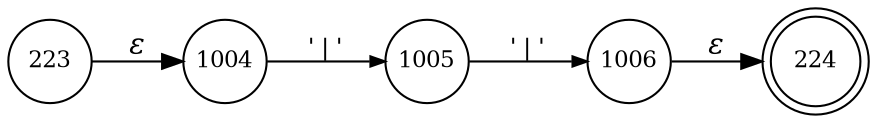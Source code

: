 digraph ATN {
rankdir=LR;
s224[fontsize=11, label="224", shape=doublecircle, fixedsize=true, width=.6];
s1004[fontsize=11,label="1004", shape=circle, fixedsize=true, width=.55, peripheries=1];
s1005[fontsize=11,label="1005", shape=circle, fixedsize=true, width=.55, peripheries=1];
s1006[fontsize=11,label="1006", shape=circle, fixedsize=true, width=.55, peripheries=1];
s223[fontsize=11,label="223", shape=circle, fixedsize=true, width=.55, peripheries=1];
s223 -> s1004 [fontname="Times-Italic", label="&epsilon;"];
s1004 -> s1005 [fontsize=11, fontname="Courier", arrowsize=.7, label = "'|'", arrowhead = normal];
s1005 -> s1006 [fontsize=11, fontname="Courier", arrowsize=.7, label = "'|'", arrowhead = normal];
s1006 -> s224 [fontname="Times-Italic", label="&epsilon;"];
}